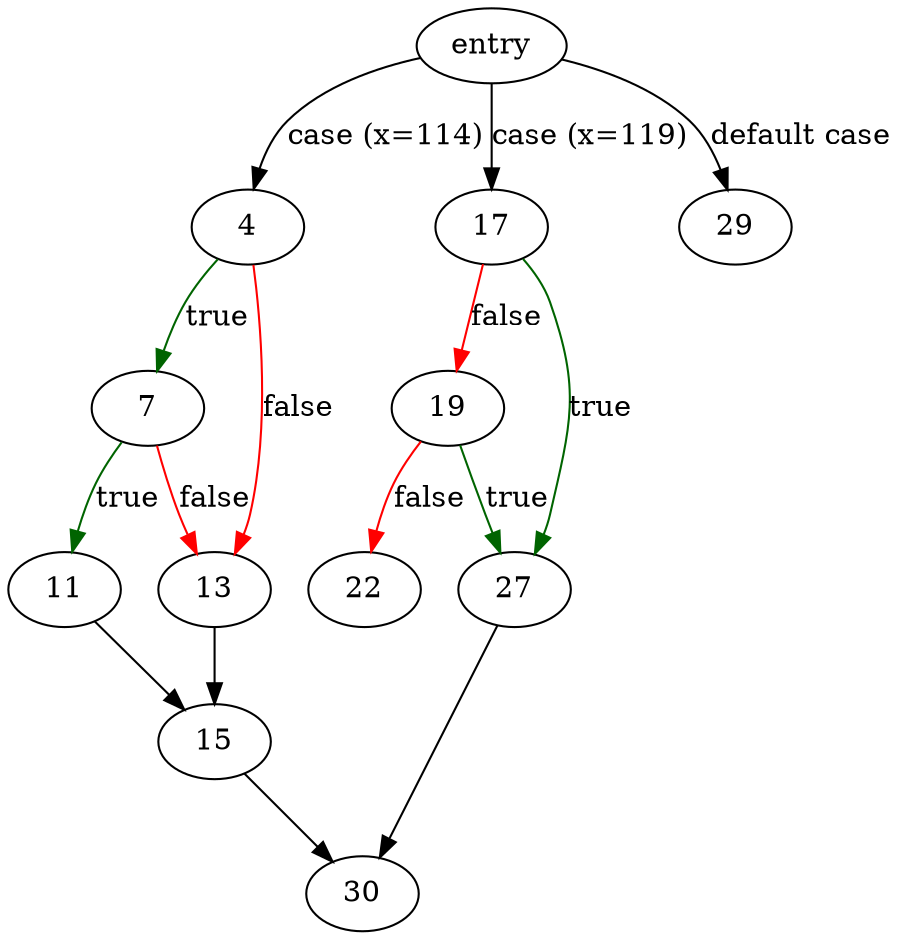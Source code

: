 digraph "stream_open" {
	// Node definitions.
	2 [label=entry];
	4;
	7;
	11;
	13;
	15;
	17;
	19;
	22;
	27;
	29;
	30;

	// Edge definitions.
	2 -> 4 [label="case (x=114)"];
	2 -> 17 [label="case (x=119)"];
	2 -> 29 [label="default case"];
	4 -> 7 [
		color=darkgreen
		label=true
	];
	4 -> 13 [
		color=red
		label=false
	];
	7 -> 11 [
		color=darkgreen
		label=true
	];
	7 -> 13 [
		color=red
		label=false
	];
	11 -> 15;
	13 -> 15;
	15 -> 30;
	17 -> 19 [
		color=red
		label=false
	];
	17 -> 27 [
		color=darkgreen
		label=true
	];
	19 -> 22 [
		color=red
		label=false
	];
	19 -> 27 [
		color=darkgreen
		label=true
	];
	27 -> 30;
}